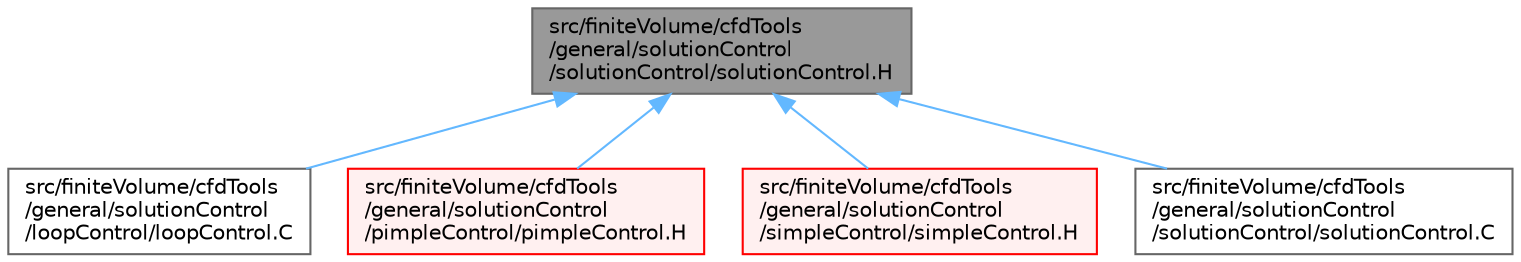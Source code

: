 digraph "src/finiteVolume/cfdTools/general/solutionControl/solutionControl/solutionControl.H"
{
 // LATEX_PDF_SIZE
  bgcolor="transparent";
  edge [fontname=Helvetica,fontsize=10,labelfontname=Helvetica,labelfontsize=10];
  node [fontname=Helvetica,fontsize=10,shape=box,height=0.2,width=0.4];
  Node1 [id="Node000001",label="src/finiteVolume/cfdTools\l/general/solutionControl\l/solutionControl/solutionControl.H",height=0.2,width=0.4,color="gray40", fillcolor="grey60", style="filled", fontcolor="black",tooltip=" "];
  Node1 -> Node2 [id="edge1_Node000001_Node000002",dir="back",color="steelblue1",style="solid",tooltip=" "];
  Node2 [id="Node000002",label="src/finiteVolume/cfdTools\l/general/solutionControl\l/loopControl/loopControl.C",height=0.2,width=0.4,color="grey40", fillcolor="white", style="filled",URL="$loopControl_8C.html",tooltip=" "];
  Node1 -> Node3 [id="edge2_Node000001_Node000003",dir="back",color="steelblue1",style="solid",tooltip=" "];
  Node3 [id="Node000003",label="src/finiteVolume/cfdTools\l/general/solutionControl\l/pimpleControl/pimpleControl.H",height=0.2,width=0.4,color="red", fillcolor="#FFF0F0", style="filled",URL="$pimpleControl_8H.html",tooltip=" "];
  Node1 -> Node65 [id="edge3_Node000001_Node000065",dir="back",color="steelblue1",style="solid",tooltip=" "];
  Node65 [id="Node000065",label="src/finiteVolume/cfdTools\l/general/solutionControl\l/simpleControl/simpleControl.H",height=0.2,width=0.4,color="red", fillcolor="#FFF0F0", style="filled",URL="$simpleControl_8H.html",tooltip=" "];
  Node1 -> Node79 [id="edge4_Node000001_Node000079",dir="back",color="steelblue1",style="solid",tooltip=" "];
  Node79 [id="Node000079",label="src/finiteVolume/cfdTools\l/general/solutionControl\l/solutionControl/solutionControl.C",height=0.2,width=0.4,color="grey40", fillcolor="white", style="filled",URL="$solutionControl_8C.html",tooltip=" "];
}
